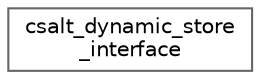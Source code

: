 digraph "Graphical Class Hierarchy"
{
 // LATEX_PDF_SIZE
  bgcolor="transparent";
  edge [fontname=Helvetica,fontsize=10,labelfontname=Helvetica,labelfontsize=10];
  node [fontname=Helvetica,fontsize=10,shape=box,height=0.2,width=0.4];
  rankdir="LR";
  Node0 [id="Node000000",label="csalt_dynamic_store\l_interface",height=0.2,width=0.4,color="grey40", fillcolor="white", style="filled",URL="$structcsalt__dynamic__store__interface.html",tooltip=" "];
}
